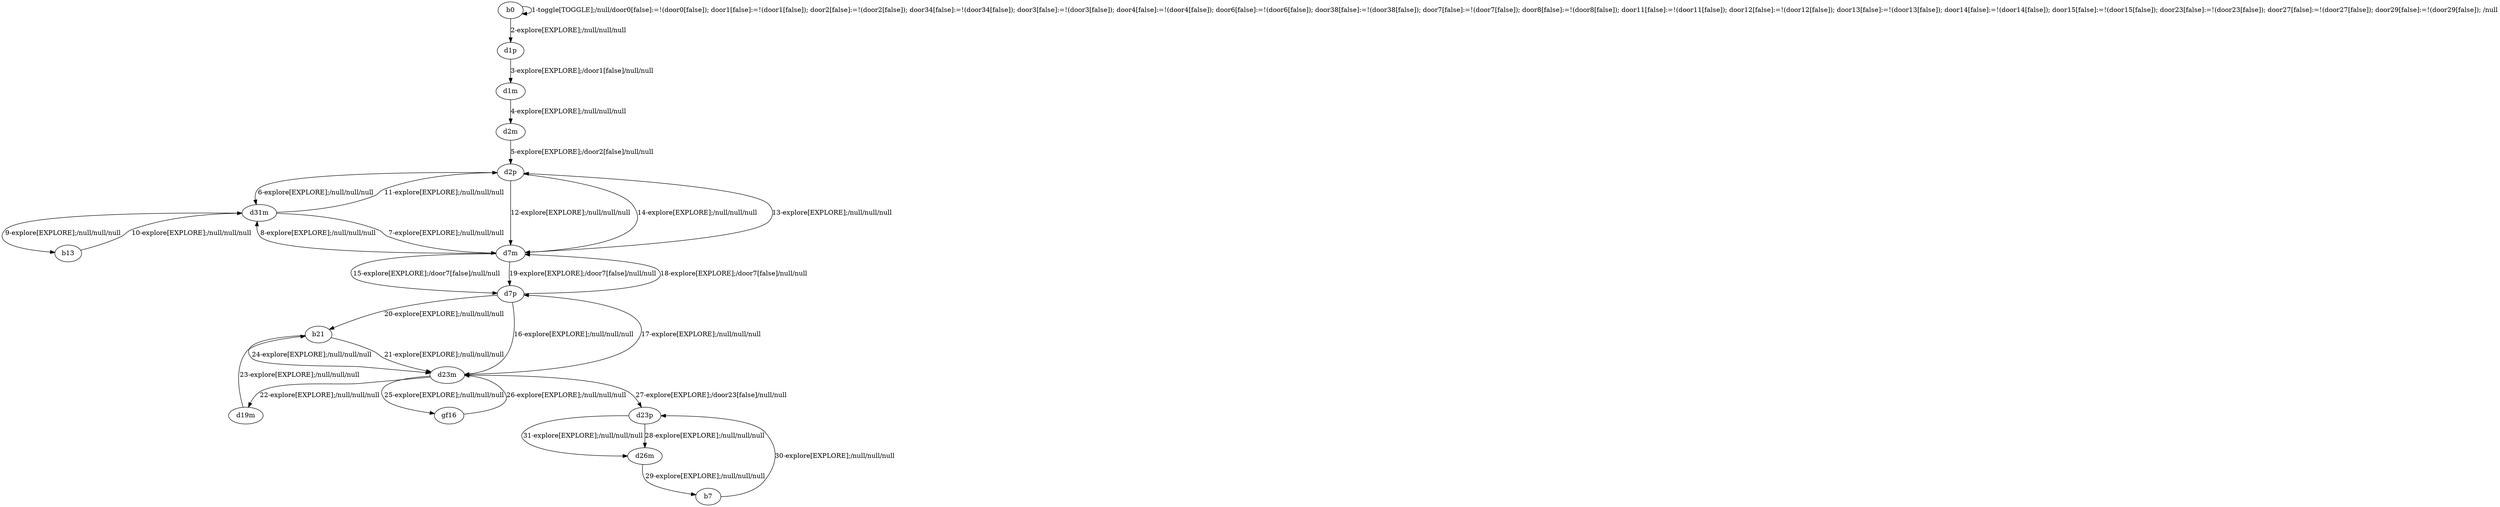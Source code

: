 # Total number of goals covered by this test: 2
# d7p --> d7m
# d23m --> d7p

digraph g {
"b0" -> "b0" [label = "1-toggle[TOGGLE];/null/door0[false]:=!(door0[false]); door1[false]:=!(door1[false]); door2[false]:=!(door2[false]); door34[false]:=!(door34[false]); door3[false]:=!(door3[false]); door4[false]:=!(door4[false]); door6[false]:=!(door6[false]); door38[false]:=!(door38[false]); door7[false]:=!(door7[false]); door8[false]:=!(door8[false]); door11[false]:=!(door11[false]); door12[false]:=!(door12[false]); door13[false]:=!(door13[false]); door14[false]:=!(door14[false]); door15[false]:=!(door15[false]); door23[false]:=!(door23[false]); door27[false]:=!(door27[false]); door29[false]:=!(door29[false]); /null"];
"b0" -> "d1p" [label = "2-explore[EXPLORE];/null/null/null"];
"d1p" -> "d1m" [label = "3-explore[EXPLORE];/door1[false]/null/null"];
"d1m" -> "d2m" [label = "4-explore[EXPLORE];/null/null/null"];
"d2m" -> "d2p" [label = "5-explore[EXPLORE];/door2[false]/null/null"];
"d2p" -> "d31m" [label = "6-explore[EXPLORE];/null/null/null"];
"d31m" -> "d7m" [label = "7-explore[EXPLORE];/null/null/null"];
"d7m" -> "d31m" [label = "8-explore[EXPLORE];/null/null/null"];
"d31m" -> "b13" [label = "9-explore[EXPLORE];/null/null/null"];
"b13" -> "d31m" [label = "10-explore[EXPLORE];/null/null/null"];
"d31m" -> "d2p" [label = "11-explore[EXPLORE];/null/null/null"];
"d2p" -> "d7m" [label = "12-explore[EXPLORE];/null/null/null"];
"d7m" -> "d2p" [label = "13-explore[EXPLORE];/null/null/null"];
"d2p" -> "d7m" [label = "14-explore[EXPLORE];/null/null/null"];
"d7m" -> "d7p" [label = "15-explore[EXPLORE];/door7[false]/null/null"];
"d7p" -> "d23m" [label = "16-explore[EXPLORE];/null/null/null"];
"d23m" -> "d7p" [label = "17-explore[EXPLORE];/null/null/null"];
"d7p" -> "d7m" [label = "18-explore[EXPLORE];/door7[false]/null/null"];
"d7m" -> "d7p" [label = "19-explore[EXPLORE];/door7[false]/null/null"];
"d7p" -> "b21" [label = "20-explore[EXPLORE];/null/null/null"];
"b21" -> "d23m" [label = "21-explore[EXPLORE];/null/null/null"];
"d23m" -> "d19m" [label = "22-explore[EXPLORE];/null/null/null"];
"d19m" -> "b21" [label = "23-explore[EXPLORE];/null/null/null"];
"b21" -> "d23m" [label = "24-explore[EXPLORE];/null/null/null"];
"d23m" -> "gf16" [label = "25-explore[EXPLORE];/null/null/null"];
"gf16" -> "d23m" [label = "26-explore[EXPLORE];/null/null/null"];
"d23m" -> "d23p" [label = "27-explore[EXPLORE];/door23[false]/null/null"];
"d23p" -> "d26m" [label = "28-explore[EXPLORE];/null/null/null"];
"d26m" -> "b7" [label = "29-explore[EXPLORE];/null/null/null"];
"b7" -> "d23p" [label = "30-explore[EXPLORE];/null/null/null"];
"d23p" -> "d26m" [label = "31-explore[EXPLORE];/null/null/null"];
}
